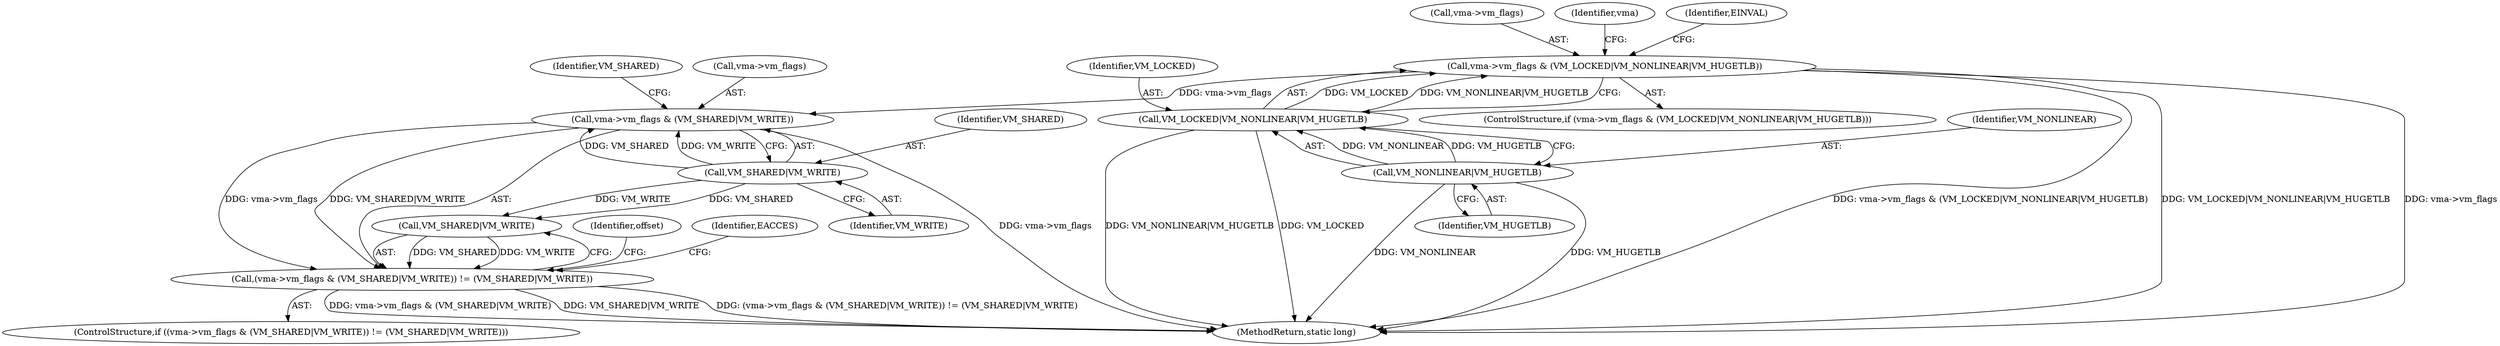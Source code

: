 digraph "0_linux_9ab4233dd08036fe34a89c7dc6f47a8bf2eb29eb@pointer" {
"1000154" [label="(Call,vma->vm_flags & (VM_SHARED|VM_WRITE))"];
"1000115" [label="(Call,vma->vm_flags & (VM_LOCKED|VM_NONLINEAR|VM_HUGETLB))"];
"1000119" [label="(Call,VM_LOCKED|VM_NONLINEAR|VM_HUGETLB)"];
"1000121" [label="(Call,VM_NONLINEAR|VM_HUGETLB)"];
"1000158" [label="(Call,VM_SHARED|VM_WRITE)"];
"1000153" [label="(Call,(vma->vm_flags & (VM_SHARED|VM_WRITE)) != (VM_SHARED|VM_WRITE))"];
"1000154" [label="(Call,vma->vm_flags & (VM_SHARED|VM_WRITE))"];
"1000116" [label="(Call,vma->vm_flags)"];
"1000159" [label="(Identifier,VM_SHARED)"];
"1000155" [label="(Call,vma->vm_flags)"];
"1000213" [label="(MethodReturn,static long)"];
"1000119" [label="(Call,VM_LOCKED|VM_NONLINEAR|VM_HUGETLB)"];
"1000121" [label="(Call,VM_NONLINEAR|VM_HUGETLB)"];
"1000122" [label="(Identifier,VM_NONLINEAR)"];
"1000152" [label="(ControlStructure,if ((vma->vm_flags & (VM_SHARED|VM_WRITE)) != (VM_SHARED|VM_WRITE)))"];
"1000168" [label="(Identifier,offset)"];
"1000153" [label="(Call,(vma->vm_flags & (VM_SHARED|VM_WRITE)) != (VM_SHARED|VM_WRITE))"];
"1000114" [label="(ControlStructure,if (vma->vm_flags & (VM_LOCKED|VM_NONLINEAR|VM_HUGETLB)))"];
"1000160" [label="(Identifier,VM_WRITE)"];
"1000158" [label="(Call,VM_SHARED|VM_WRITE)"];
"1000166" [label="(Identifier,EACCES)"];
"1000162" [label="(Identifier,VM_SHARED)"];
"1000131" [label="(Identifier,vma)"];
"1000120" [label="(Identifier,VM_LOCKED)"];
"1000123" [label="(Identifier,VM_HUGETLB)"];
"1000161" [label="(Call,VM_SHARED|VM_WRITE)"];
"1000115" [label="(Call,vma->vm_flags & (VM_LOCKED|VM_NONLINEAR|VM_HUGETLB))"];
"1000126" [label="(Identifier,EINVAL)"];
"1000154" -> "1000153"  [label="AST: "];
"1000154" -> "1000158"  [label="CFG: "];
"1000155" -> "1000154"  [label="AST: "];
"1000158" -> "1000154"  [label="AST: "];
"1000162" -> "1000154"  [label="CFG: "];
"1000154" -> "1000213"  [label="DDG: vma->vm_flags"];
"1000154" -> "1000153"  [label="DDG: vma->vm_flags"];
"1000154" -> "1000153"  [label="DDG: VM_SHARED|VM_WRITE"];
"1000115" -> "1000154"  [label="DDG: vma->vm_flags"];
"1000158" -> "1000154"  [label="DDG: VM_SHARED"];
"1000158" -> "1000154"  [label="DDG: VM_WRITE"];
"1000115" -> "1000114"  [label="AST: "];
"1000115" -> "1000119"  [label="CFG: "];
"1000116" -> "1000115"  [label="AST: "];
"1000119" -> "1000115"  [label="AST: "];
"1000126" -> "1000115"  [label="CFG: "];
"1000131" -> "1000115"  [label="CFG: "];
"1000115" -> "1000213"  [label="DDG: vma->vm_flags & (VM_LOCKED|VM_NONLINEAR|VM_HUGETLB)"];
"1000115" -> "1000213"  [label="DDG: VM_LOCKED|VM_NONLINEAR|VM_HUGETLB"];
"1000115" -> "1000213"  [label="DDG: vma->vm_flags"];
"1000119" -> "1000115"  [label="DDG: VM_LOCKED"];
"1000119" -> "1000115"  [label="DDG: VM_NONLINEAR|VM_HUGETLB"];
"1000119" -> "1000121"  [label="CFG: "];
"1000120" -> "1000119"  [label="AST: "];
"1000121" -> "1000119"  [label="AST: "];
"1000119" -> "1000213"  [label="DDG: VM_NONLINEAR|VM_HUGETLB"];
"1000119" -> "1000213"  [label="DDG: VM_LOCKED"];
"1000121" -> "1000119"  [label="DDG: VM_NONLINEAR"];
"1000121" -> "1000119"  [label="DDG: VM_HUGETLB"];
"1000121" -> "1000123"  [label="CFG: "];
"1000122" -> "1000121"  [label="AST: "];
"1000123" -> "1000121"  [label="AST: "];
"1000121" -> "1000213"  [label="DDG: VM_NONLINEAR"];
"1000121" -> "1000213"  [label="DDG: VM_HUGETLB"];
"1000158" -> "1000160"  [label="CFG: "];
"1000159" -> "1000158"  [label="AST: "];
"1000160" -> "1000158"  [label="AST: "];
"1000158" -> "1000161"  [label="DDG: VM_SHARED"];
"1000158" -> "1000161"  [label="DDG: VM_WRITE"];
"1000153" -> "1000152"  [label="AST: "];
"1000153" -> "1000161"  [label="CFG: "];
"1000161" -> "1000153"  [label="AST: "];
"1000166" -> "1000153"  [label="CFG: "];
"1000168" -> "1000153"  [label="CFG: "];
"1000153" -> "1000213"  [label="DDG: (vma->vm_flags & (VM_SHARED|VM_WRITE)) != (VM_SHARED|VM_WRITE)"];
"1000153" -> "1000213"  [label="DDG: vma->vm_flags & (VM_SHARED|VM_WRITE)"];
"1000153" -> "1000213"  [label="DDG: VM_SHARED|VM_WRITE"];
"1000161" -> "1000153"  [label="DDG: VM_SHARED"];
"1000161" -> "1000153"  [label="DDG: VM_WRITE"];
}
